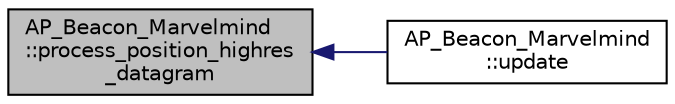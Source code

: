 digraph "AP_Beacon_Marvelmind::process_position_highres_datagram"
{
 // INTERACTIVE_SVG=YES
  edge [fontname="Helvetica",fontsize="10",labelfontname="Helvetica",labelfontsize="10"];
  node [fontname="Helvetica",fontsize="10",shape=record];
  rankdir="LR";
  Node1 [label="AP_Beacon_Marvelmind\l::process_position_highres\l_datagram",height=0.2,width=0.4,color="black", fillcolor="grey75", style="filled", fontcolor="black"];
  Node1 -> Node2 [dir="back",color="midnightblue",fontsize="10",style="solid",fontname="Helvetica"];
  Node2 [label="AP_Beacon_Marvelmind\l::update",height=0.2,width=0.4,color="black", fillcolor="white", style="filled",URL="$classAP__Beacon__Marvelmind.html#a81cc10e242ffdd504883044204dbcdcf"];
}
